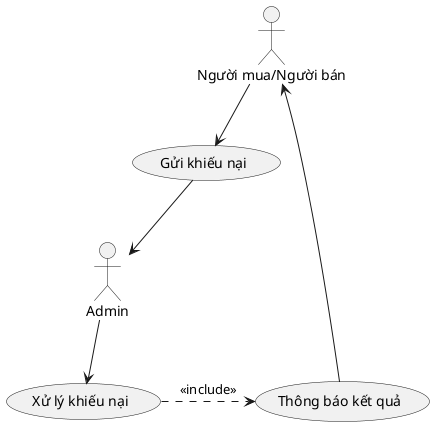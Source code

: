 @startuml
actor "Người mua/Người bán" as User
actor "Admin" as Admin

usecase "Gửi khiếu nại" as UC_SubmitComplaint
usecase "Xử lý khiếu nại" as UC_HandleComplaint
usecase "Thông báo kết quả" as UC_NotifyOutcome

User --> UC_SubmitComplaint
UC_SubmitComplaint --> Admin
Admin --> UC_HandleComplaint
UC_HandleComplaint .> UC_NotifyOutcome : <<include>>
User <-- UC_NotifyOutcome
@enduml